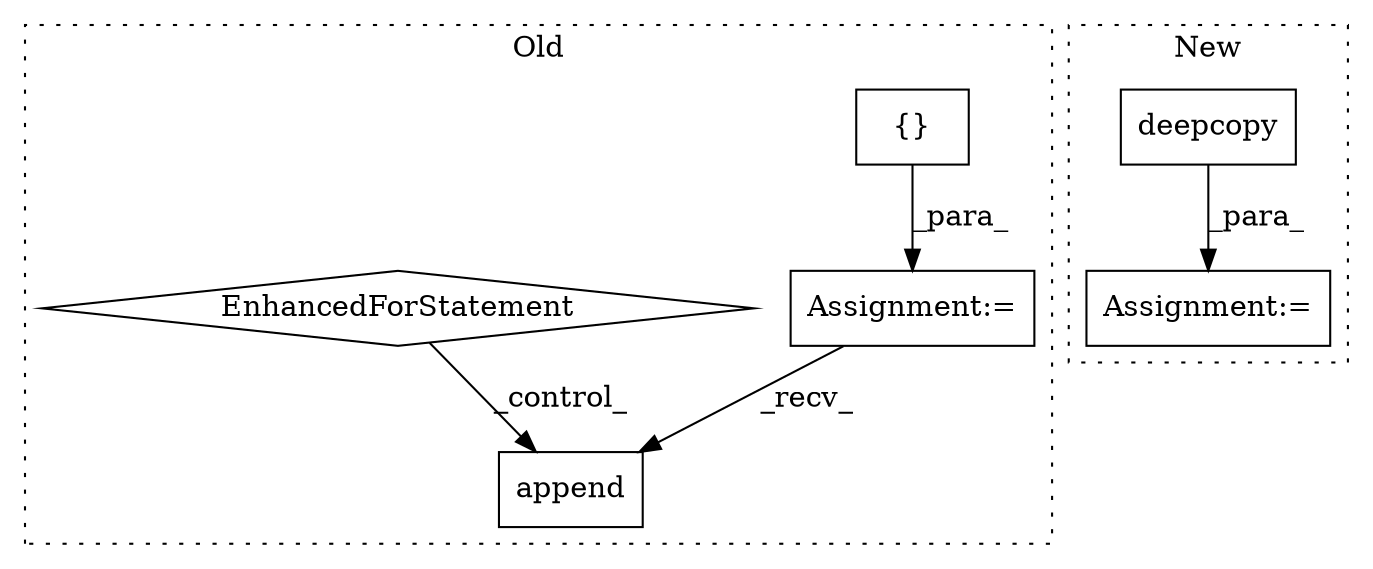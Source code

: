 digraph G {
subgraph cluster0 {
1 [label="append" a="32" s="4465,4491" l="7,1" shape="box"];
4 [label="Assignment:=" a="7" s="4244" l="1" shape="box"];
5 [label="{}" a="4" s="4254" l="2" shape="box"];
6 [label="EnhancedForStatement" a="70" s="4266,4345" l="61,2" shape="diamond"];
label = "Old";
style="dotted";
}
subgraph cluster1 {
2 [label="deepcopy" a="32" s="1565,1593" l="9,1" shape="box"];
3 [label="Assignment:=" a="7" s="1559" l="1" shape="box"];
label = "New";
style="dotted";
}
2 -> 3 [label="_para_"];
4 -> 1 [label="_recv_"];
5 -> 4 [label="_para_"];
6 -> 1 [label="_control_"];
}